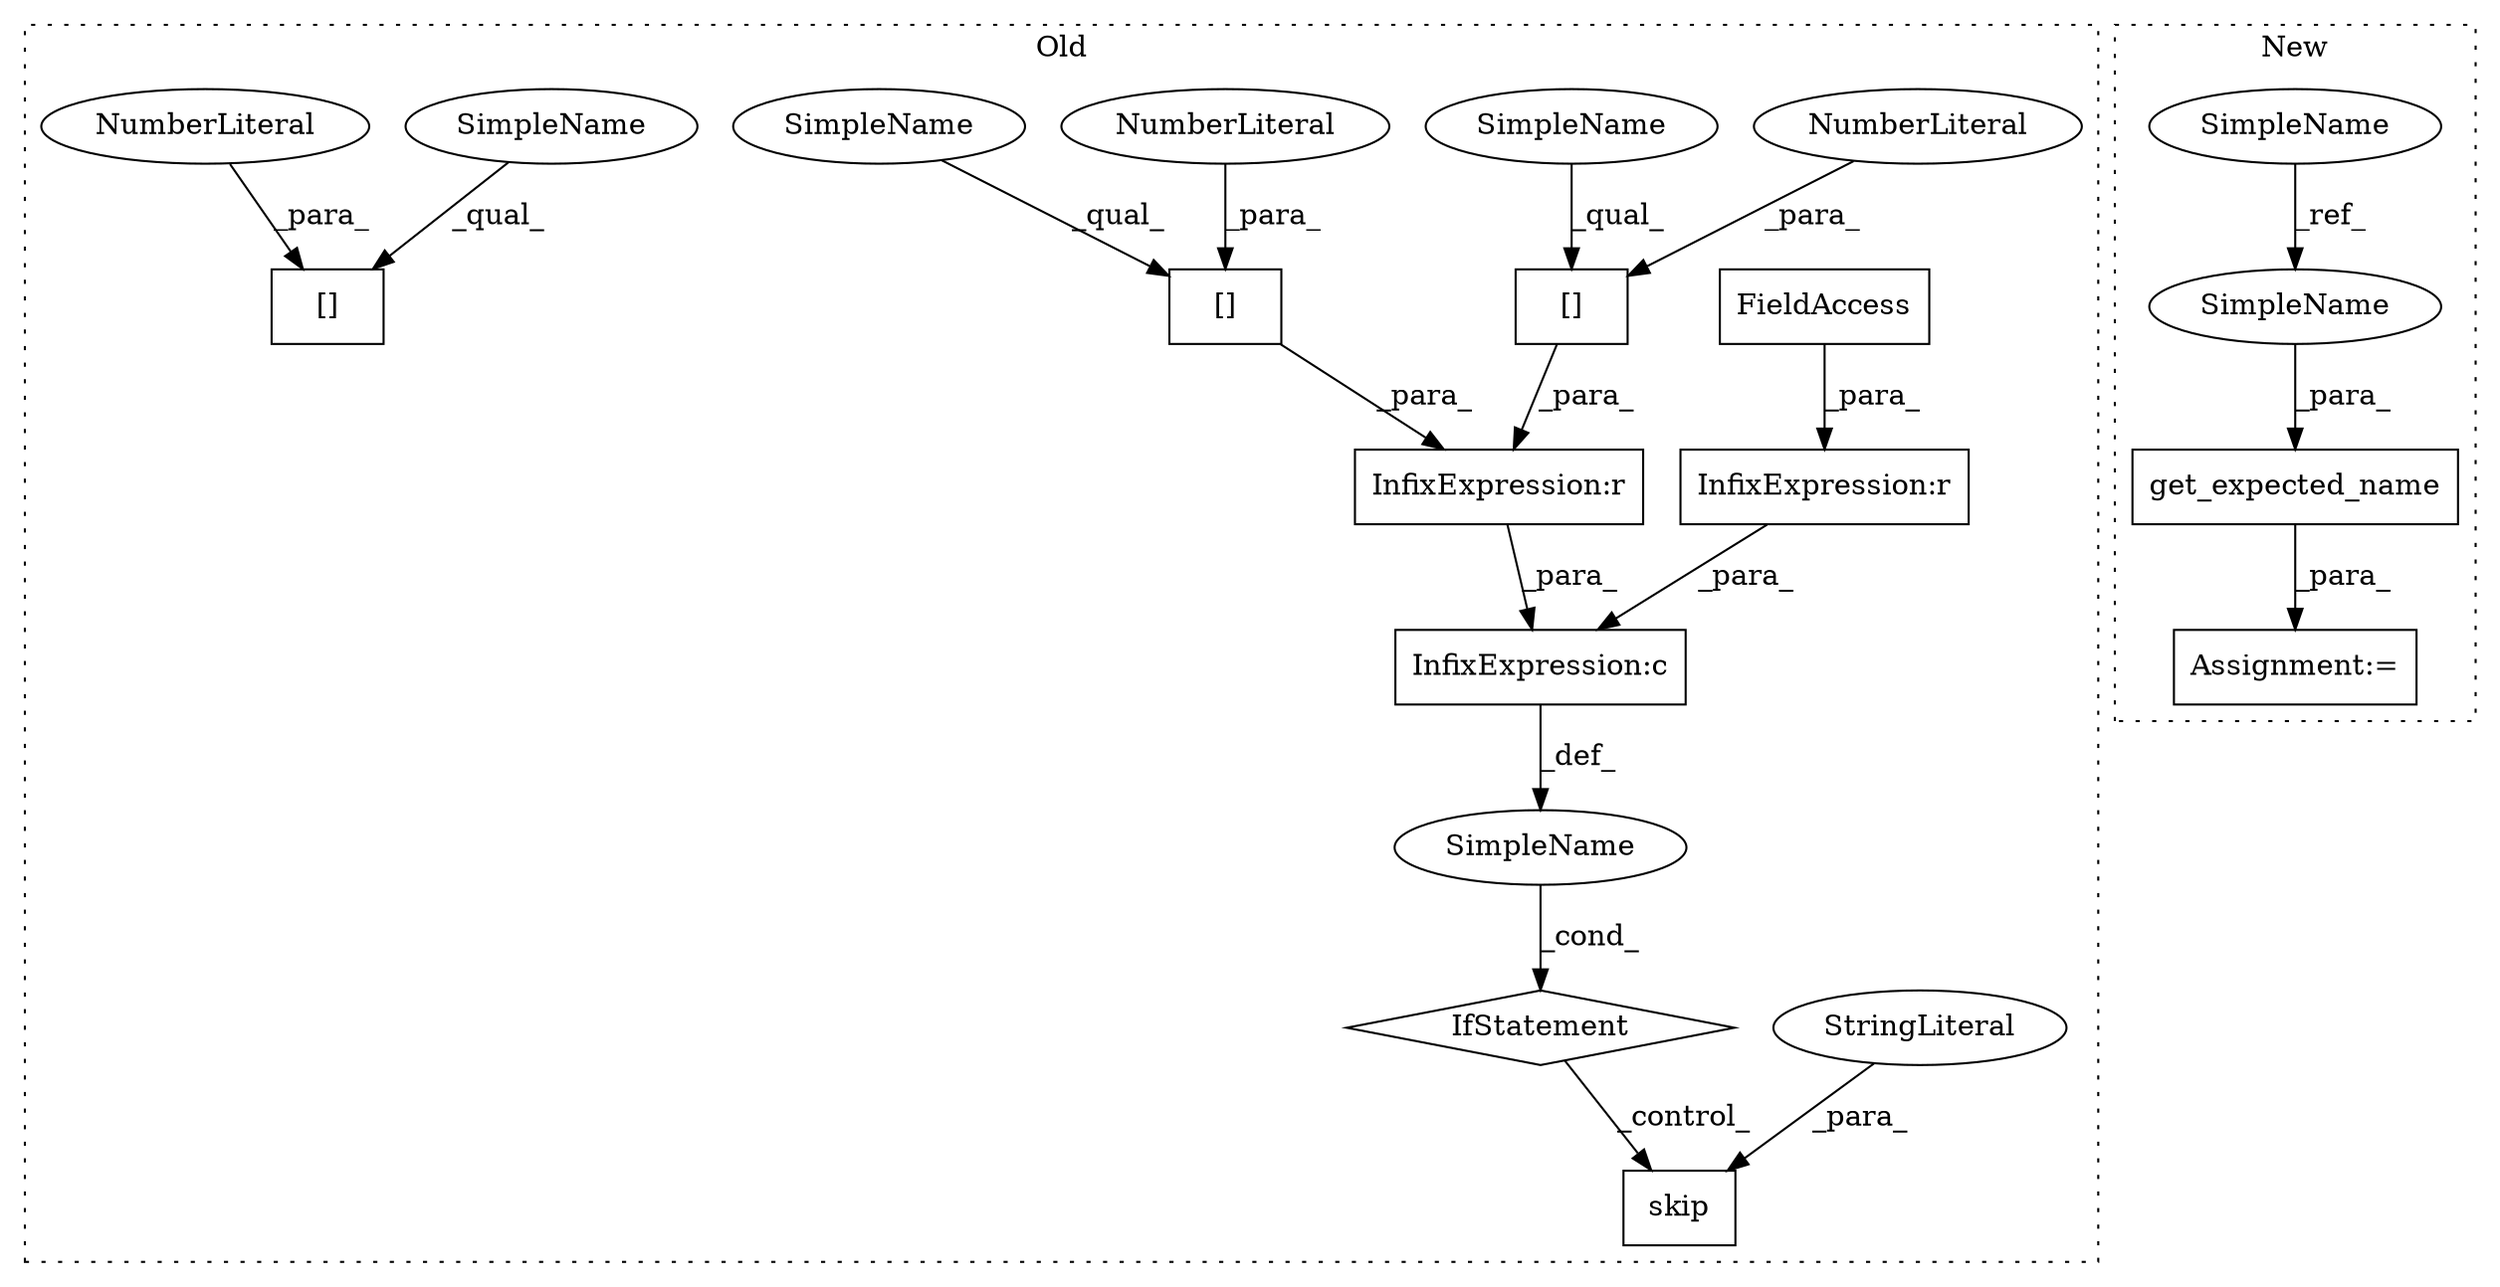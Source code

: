digraph G {
subgraph cluster0 {
1 [label="IfStatement" a="25" s="41150,41205" l="4,2" shape="diamond"];
3 [label="InfixExpression:r" a="27" s="41158" l="4" shape="box"];
4 [label="FieldAccess" a="22" s="41162" l="16" shape="box"];
6 [label="InfixExpression:c" a="27" s="41179" l="4" shape="box"];
7 [label="InfixExpression:r" a="27" s="41192" l="4" shape="box"];
8 [label="[]" a="2" s="41184,41191" l="6,1" shape="box"];
9 [label="NumberLiteral" a="34" s="41190" l="1" shape="ellipse"];
11 [label="[]" a="2" s="42013,42020" l="6,1" shape="box"];
12 [label="NumberLiteral" a="34" s="42019" l="1" shape="ellipse"];
13 [label="[]" a="2" s="41196,41203" l="6,1" shape="box"];
14 [label="NumberLiteral" a="34" s="41202" l="1" shape="ellipse"];
15 [label="SimpleName" a="42" s="" l="" shape="ellipse"];
16 [label="skip" a="32" s="41222,41305" l="5,1" shape="box"];
17 [label="StringLiteral" a="45" s="41227" l="78" shape="ellipse"];
19 [label="SimpleName" a="42" s="41196" l="5" shape="ellipse"];
20 [label="SimpleName" a="42" s="41184" l="5" shape="ellipse"];
21 [label="SimpleName" a="42" s="42013" l="5" shape="ellipse"];
label = "Old";
style="dotted";
}
subgraph cluster1 {
2 [label="get_expected_name" a="32" s="41363,41390" l="18,1" shape="box"];
5 [label="Assignment:=" a="7" s="41362" l="1" shape="box"];
10 [label="SimpleName" a="42" s="41231" l="5" shape="ellipse"];
18 [label="SimpleName" a="42" s="41385" l="5" shape="ellipse"];
label = "New";
style="dotted";
}
1 -> 16 [label="_control_"];
2 -> 5 [label="_para_"];
3 -> 6 [label="_para_"];
4 -> 3 [label="_para_"];
6 -> 15 [label="_def_"];
7 -> 6 [label="_para_"];
8 -> 7 [label="_para_"];
9 -> 8 [label="_para_"];
10 -> 18 [label="_ref_"];
12 -> 11 [label="_para_"];
13 -> 7 [label="_para_"];
14 -> 13 [label="_para_"];
15 -> 1 [label="_cond_"];
17 -> 16 [label="_para_"];
18 -> 2 [label="_para_"];
19 -> 13 [label="_qual_"];
20 -> 8 [label="_qual_"];
21 -> 11 [label="_qual_"];
}